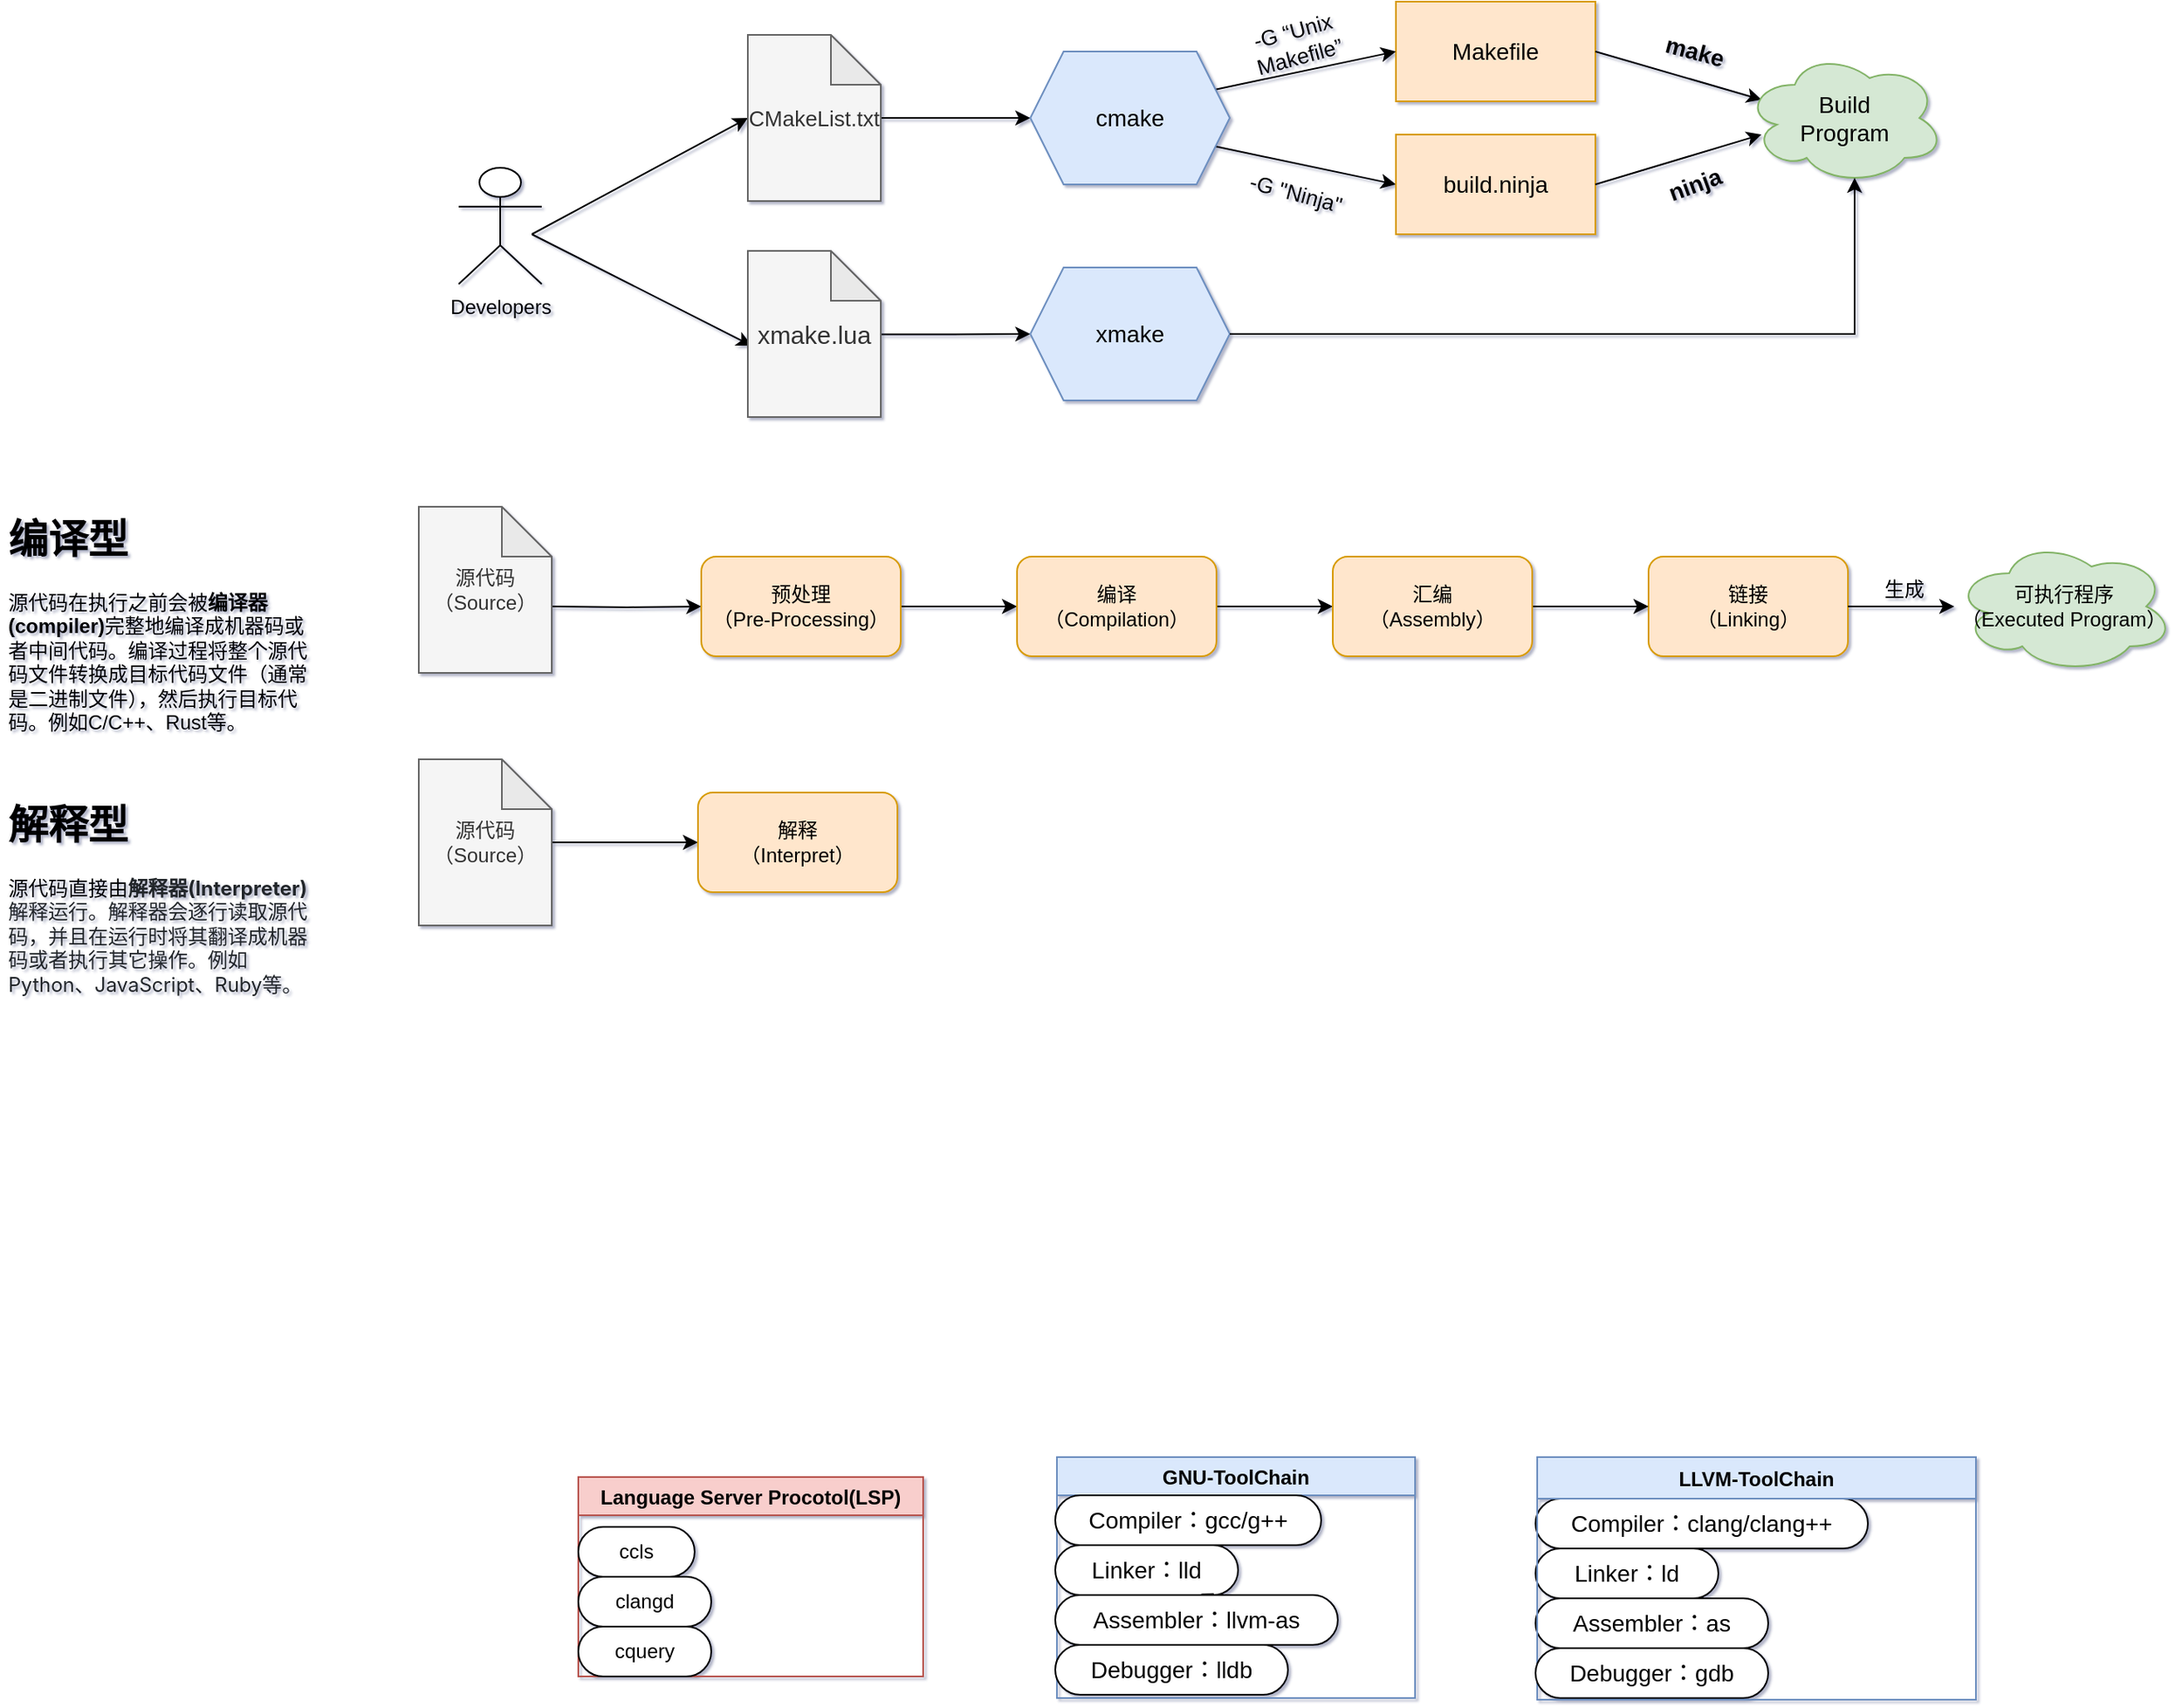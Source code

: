 <mxfile version="23.1.1" type="github" pages="2">
  <diagram name="第 1 页" id="JcHV4UioXyeyqWVosAlf">
    <mxGraphModel dx="2270" dy="717" grid="1" gridSize="12" guides="1" tooltips="1" connect="1" arrows="1" fold="1" page="1" pageScale="1" pageWidth="1169" pageHeight="827" background="#FFFFFF" math="0" shadow="1">
      <root>
        <mxCell id="0" />
        <mxCell id="1" parent="0" />
        <mxCell id="Yn3uJeG1cn9pmbK7-plF-3" value="&lt;font style=&quot;font-size: 14px;&quot;&gt;Makefile&lt;/font&gt;" style="rounded=0;whiteSpace=wrap;html=1;fillColor=#ffe6cc;strokeColor=#d79b00;" parent="1" vertex="1">
          <mxGeometry x="300" y="60" width="120" height="60" as="geometry" />
        </mxCell>
        <mxCell id="Yn3uJeG1cn9pmbK7-plF-7" value="" style="endArrow=classic;html=1;rounded=0;entryX=0;entryY=0.5;entryDx=0;entryDy=0;exitX=1;exitY=0.25;exitDx=0;exitDy=0;" parent="1" source="Yn3uJeG1cn9pmbK7-plF-28" target="Yn3uJeG1cn9pmbK7-plF-3" edge="1">
          <mxGeometry relative="1" as="geometry">
            <mxPoint x="200" y="120" as="sourcePoint" />
            <mxPoint x="300" y="120" as="targetPoint" />
            <Array as="points" />
          </mxGeometry>
        </mxCell>
        <mxCell id="Yn3uJeG1cn9pmbK7-plF-9" value="" style="endArrow=classic;html=1;rounded=0;entryX=0;entryY=0.5;entryDx=0;entryDy=0;exitX=1;exitY=0.75;exitDx=0;exitDy=0;" parent="1" source="Yn3uJeG1cn9pmbK7-plF-28" target="Yn3uJeG1cn9pmbK7-plF-11" edge="1">
          <mxGeometry relative="1" as="geometry">
            <mxPoint x="200" y="145" as="sourcePoint" />
            <mxPoint x="300" y="150" as="targetPoint" />
            <Array as="points" />
          </mxGeometry>
        </mxCell>
        <mxCell id="Yn3uJeG1cn9pmbK7-plF-11" value="&lt;font style=&quot;font-size: 14px;&quot;&gt;build.ninja&lt;/font&gt;" style="rounded=0;whiteSpace=wrap;html=1;fillColor=#ffe6cc;strokeColor=#d79b00;" parent="1" vertex="1">
          <mxGeometry x="300" y="140" width="120" height="60" as="geometry" />
        </mxCell>
        <mxCell id="Yn3uJeG1cn9pmbK7-plF-13" value="-G “Unix Makefile”" style="text;html=1;strokeColor=none;fillColor=none;align=center;verticalAlign=middle;whiteSpace=wrap;rounded=0;rotation=-15;fontSize=13;" parent="1" vertex="1">
          <mxGeometry x="205" y="70" width="70" height="30" as="geometry" />
        </mxCell>
        <mxCell id="Yn3uJeG1cn9pmbK7-plF-14" value="-G &quot;Ninja&quot;" style="text;html=1;strokeColor=none;fillColor=none;align=center;verticalAlign=middle;whiteSpace=wrap;rounded=0;rotation=15;fontSize=13;" parent="1" vertex="1">
          <mxGeometry x="210" y="160" width="60" height="30" as="geometry" />
        </mxCell>
        <mxCell id="Yn3uJeG1cn9pmbK7-plF-16" value="" style="endArrow=classic;html=1;rounded=0;exitX=1;exitY=0.5;exitDx=0;exitDy=0;" parent="1" source="Yn3uJeG1cn9pmbK7-plF-3" edge="1">
          <mxGeometry relative="1" as="geometry">
            <mxPoint x="420" y="119" as="sourcePoint" />
            <mxPoint x="520" y="119" as="targetPoint" />
            <Array as="points" />
          </mxGeometry>
        </mxCell>
        <mxCell id="Yn3uJeG1cn9pmbK7-plF-18" value="" style="endArrow=classic;html=1;rounded=0;exitX=1;exitY=0.5;exitDx=0;exitDy=0;" parent="1" source="Yn3uJeG1cn9pmbK7-plF-11" edge="1">
          <mxGeometry relative="1" as="geometry">
            <mxPoint x="420" y="140" as="sourcePoint" />
            <mxPoint x="520" y="140" as="targetPoint" />
          </mxGeometry>
        </mxCell>
        <mxCell id="Yn3uJeG1cn9pmbK7-plF-21" value="&lt;b&gt;&lt;font style=&quot;font-size: 14px;&quot;&gt;make&lt;/font&gt;&lt;/b&gt;" style="text;html=1;strokeColor=none;fillColor=none;align=center;verticalAlign=middle;whiteSpace=wrap;rounded=0;rotation=15;" parent="1" vertex="1">
          <mxGeometry x="450" y="75" width="60" height="30" as="geometry" />
        </mxCell>
        <mxCell id="Yn3uJeG1cn9pmbK7-plF-22" value="&lt;b style=&quot;font-size: 14px;&quot;&gt;ninja&lt;/b&gt;" style="text;html=1;strokeColor=none;fillColor=none;align=center;verticalAlign=middle;whiteSpace=wrap;rounded=0;rotation=-20;fontSize=14;" parent="1" vertex="1">
          <mxGeometry x="450" y="155" width="60" height="30" as="geometry" />
        </mxCell>
        <mxCell id="Yn3uJeG1cn9pmbK7-plF-24" value="" style="edgeStyle=orthogonalEdgeStyle;rounded=0;orthogonalLoop=1;jettySize=auto;html=1;" parent="1" source="6qFaOdgSsqMaid08nfDN-1" edge="1">
          <mxGeometry relative="1" as="geometry">
            <mxPoint x="80" y="130" as="targetPoint" />
            <mxPoint x="30" y="130" as="sourcePoint" />
          </mxGeometry>
        </mxCell>
        <mxCell id="Yn3uJeG1cn9pmbK7-plF-27" value="" style="edgeStyle=orthogonalEdgeStyle;rounded=0;orthogonalLoop=1;jettySize=auto;html=1;exitX=0.979;exitY=0.503;exitDx=0;exitDy=0;exitPerimeter=0;" parent="1" source="6qFaOdgSsqMaid08nfDN-2" edge="1">
          <mxGeometry relative="1" as="geometry">
            <mxPoint x="80" y="260" as="targetPoint" />
            <mxPoint x="30" y="260" as="sourcePoint" />
          </mxGeometry>
        </mxCell>
        <mxCell id="Yn3uJeG1cn9pmbK7-plF-28" value="&lt;font style=&quot;font-size: 14px;&quot;&gt;cmake&lt;/font&gt;" style="shape=hexagon;perimeter=hexagonPerimeter2;whiteSpace=wrap;html=1;fixedSize=1;fillColor=#dae8fc;strokeColor=#6c8ebf;" parent="1" vertex="1">
          <mxGeometry x="80" y="90" width="120" height="80" as="geometry" />
        </mxCell>
        <mxCell id="Yn3uJeG1cn9pmbK7-plF-29" value="&lt;font style=&quot;font-size: 14px;&quot;&gt;xmake&lt;/font&gt;" style="shape=hexagon;perimeter=hexagonPerimeter2;whiteSpace=wrap;html=1;fixedSize=1;fillColor=#dae8fc;strokeColor=#6c8ebf;" parent="1" vertex="1">
          <mxGeometry x="80" y="220" width="120" height="80" as="geometry" />
        </mxCell>
        <mxCell id="Yn3uJeG1cn9pmbK7-plF-30" value="&lt;font style=&quot;font-size: 14px;&quot;&gt;Build&lt;br&gt;Program&lt;/font&gt;" style="ellipse;shape=cloud;whiteSpace=wrap;html=1;fillColor=#d5e8d4;strokeColor=#82b366;" parent="1" vertex="1">
          <mxGeometry x="510" y="90" width="120" height="80" as="geometry" />
        </mxCell>
        <mxCell id="Yn3uJeG1cn9pmbK7-plF-31" value="" style="endArrow=classic;html=1;rounded=0;exitX=1;exitY=0.5;exitDx=0;exitDy=0;entryX=0.55;entryY=0.95;entryDx=0;entryDy=0;entryPerimeter=0;" parent="1" source="Yn3uJeG1cn9pmbK7-plF-29" target="Yn3uJeG1cn9pmbK7-plF-30" edge="1">
          <mxGeometry relative="1" as="geometry">
            <mxPoint x="240" y="260" as="sourcePoint" />
            <mxPoint x="570" y="260" as="targetPoint" />
            <Array as="points">
              <mxPoint x="576" y="260" />
            </Array>
          </mxGeometry>
        </mxCell>
        <mxCell id="Yn3uJeG1cn9pmbK7-plF-33" value="Developers" style="shape=umlActor;verticalLabelPosition=bottom;verticalAlign=top;html=1;outlineConnect=0;" parent="1" vertex="1">
          <mxGeometry x="-264" y="160" width="50" height="70" as="geometry" />
        </mxCell>
        <mxCell id="Yn3uJeG1cn9pmbK7-plF-36" value="" style="endArrow=classic;html=1;rounded=0;entryX=0;entryY=0.5;entryDx=0;entryDy=0;" parent="1" edge="1">
          <mxGeometry relative="1" as="geometry">
            <mxPoint x="-220" y="200" as="sourcePoint" />
            <mxPoint x="-90" y="130" as="targetPoint" />
          </mxGeometry>
        </mxCell>
        <mxCell id="Yn3uJeG1cn9pmbK7-plF-38" value="" style="endArrow=classic;html=1;rounded=0;entryX=0.019;entryY=0.617;entryDx=0;entryDy=0;entryPerimeter=0;" parent="1" edge="1">
          <mxGeometry relative="1" as="geometry">
            <mxPoint x="-220" y="200" as="sourcePoint" />
            <mxPoint x="-87.72" y="267.02" as="targetPoint" />
          </mxGeometry>
        </mxCell>
        <mxCell id="Yn3uJeG1cn9pmbK7-plF-145" value="GNU-ToolChain" style="swimlane;fillColor=#dae8fc;strokeColor=#6c8ebf;labelBackgroundColor=none;" parent="1" vertex="1">
          <mxGeometry x="96" y="936" width="215.5" height="145" as="geometry" />
        </mxCell>
        <mxCell id="Yn3uJeG1cn9pmbK7-plF-67" value="&lt;font style=&quot;font-size: 14px;&quot;&gt;Compiler：gcc/g++&lt;/font&gt;" style="whiteSpace=wrap;html=1;rounded=1;arcSize=50;align=center;verticalAlign=middle;strokeWidth=1;autosize=1;spacing=4;treeFolding=1;treeMoving=1;newEdgeStyle={&quot;edgeStyle&quot;:&quot;entityRelationEdgeStyle&quot;,&quot;startArrow&quot;:&quot;none&quot;,&quot;endArrow&quot;:&quot;none&quot;,&quot;segment&quot;:10,&quot;curved&quot;:1,&quot;sourcePerimeterSpacing&quot;:0,&quot;targetPerimeterSpacing&quot;:0};" parent="Yn3uJeG1cn9pmbK7-plF-145" vertex="1">
          <mxGeometry x="-1" y="23" width="160" height="30" as="geometry" />
        </mxCell>
        <mxCell id="Yn3uJeG1cn9pmbK7-plF-69" value="&lt;font style=&quot;font-size: 14px;&quot;&gt;Linker：lld&lt;/font&gt;" style="whiteSpace=wrap;html=1;rounded=1;arcSize=50;align=center;verticalAlign=middle;strokeWidth=1;autosize=1;spacing=4;treeFolding=1;treeMoving=1;newEdgeStyle={&quot;edgeStyle&quot;:&quot;entityRelationEdgeStyle&quot;,&quot;startArrow&quot;:&quot;none&quot;,&quot;endArrow&quot;:&quot;none&quot;,&quot;segment&quot;:10,&quot;curved&quot;:1,&quot;sourcePerimeterSpacing&quot;:0,&quot;targetPerimeterSpacing&quot;:0};" parent="Yn3uJeG1cn9pmbK7-plF-145" vertex="1">
          <mxGeometry x="-1" y="53" width="110" height="30" as="geometry" />
        </mxCell>
        <mxCell id="Yn3uJeG1cn9pmbK7-plF-71" value="&lt;font style=&quot;font-size: 14px;&quot;&gt;Assembler：llvm-as&lt;/font&gt;" style="whiteSpace=wrap;html=1;rounded=1;arcSize=50;align=center;verticalAlign=middle;strokeWidth=1;autosize=1;spacing=4;treeFolding=1;treeMoving=1;newEdgeStyle={&quot;edgeStyle&quot;:&quot;entityRelationEdgeStyle&quot;,&quot;startArrow&quot;:&quot;none&quot;,&quot;endArrow&quot;:&quot;none&quot;,&quot;segment&quot;:10,&quot;curved&quot;:1,&quot;sourcePerimeterSpacing&quot;:0,&quot;targetPerimeterSpacing&quot;:0};" parent="Yn3uJeG1cn9pmbK7-plF-145" vertex="1">
          <mxGeometry x="-1" y="83" width="170" height="30" as="geometry" />
        </mxCell>
        <mxCell id="Yn3uJeG1cn9pmbK7-plF-75" value="&lt;font style=&quot;font-size: 14px;&quot;&gt;Debugger：lldb&lt;/font&gt;" style="whiteSpace=wrap;html=1;rounded=1;arcSize=50;align=center;verticalAlign=middle;strokeWidth=1;autosize=1;spacing=4;treeFolding=1;treeMoving=1;newEdgeStyle={&quot;edgeStyle&quot;:&quot;entityRelationEdgeStyle&quot;,&quot;startArrow&quot;:&quot;none&quot;,&quot;endArrow&quot;:&quot;none&quot;,&quot;segment&quot;:10,&quot;curved&quot;:1,&quot;sourcePerimeterSpacing&quot;:0,&quot;targetPerimeterSpacing&quot;:0};" parent="Yn3uJeG1cn9pmbK7-plF-145" vertex="1">
          <mxGeometry x="-1" y="113" width="140" height="30" as="geometry" />
        </mxCell>
        <mxCell id="Yn3uJeG1cn9pmbK7-plF-77" style="edgeStyle=entityRelationEdgeStyle;rounded=0;orthogonalLoop=1;jettySize=auto;html=1;startArrow=none;endArrow=none;segment=10;curved=1;sourcePerimeterSpacing=0;targetPerimeterSpacing=0;exitX=0.75;exitY=1;exitDx=0;exitDy=0;entryX=0.867;entryY=0.978;entryDx=0;entryDy=0;entryPerimeter=0;" parent="Yn3uJeG1cn9pmbK7-plF-145" source="Yn3uJeG1cn9pmbK7-plF-69" target="Yn3uJeG1cn9pmbK7-plF-69" edge="1">
          <mxGeometry relative="1" as="geometry" />
        </mxCell>
        <mxCell id="Yn3uJeG1cn9pmbK7-plF-146" value="Language Server Procotol(LSP)" style="swimlane;labelBackgroundColor=none;fillColor=#f8cecc;strokeColor=#b85450;" parent="1" vertex="1">
          <mxGeometry x="-192" y="948" width="207.5" height="120" as="geometry" />
        </mxCell>
        <mxCell id="Yn3uJeG1cn9pmbK7-plF-150" value="clangd" style="whiteSpace=wrap;html=1;rounded=1;arcSize=50;align=center;verticalAlign=middle;strokeWidth=1;autosize=1;spacing=4;treeFolding=1;treeMoving=1;newEdgeStyle={&quot;edgeStyle&quot;:&quot;entityRelationEdgeStyle&quot;,&quot;startArrow&quot;:&quot;none&quot;,&quot;endArrow&quot;:&quot;none&quot;,&quot;segment&quot;:10,&quot;curved&quot;:1,&quot;sourcePerimeterSpacing&quot;:0,&quot;targetPerimeterSpacing&quot;:0};" parent="Yn3uJeG1cn9pmbK7-plF-146" vertex="1">
          <mxGeometry y="60" width="80" height="30" as="geometry" />
        </mxCell>
        <mxCell id="Yn3uJeG1cn9pmbK7-plF-151" value="ccls" style="whiteSpace=wrap;html=1;rounded=1;arcSize=50;align=center;verticalAlign=middle;strokeWidth=1;autosize=1;spacing=4;treeFolding=1;treeMoving=1;newEdgeStyle={&quot;edgeStyle&quot;:&quot;entityRelationEdgeStyle&quot;,&quot;startArrow&quot;:&quot;none&quot;,&quot;endArrow&quot;:&quot;none&quot;,&quot;segment&quot;:10,&quot;curved&quot;:1,&quot;sourcePerimeterSpacing&quot;:0,&quot;targetPerimeterSpacing&quot;:0};" parent="Yn3uJeG1cn9pmbK7-plF-146" vertex="1">
          <mxGeometry y="30" width="70" height="30" as="geometry" />
        </mxCell>
        <mxCell id="Yn3uJeG1cn9pmbK7-plF-149" value="cquery" style="whiteSpace=wrap;html=1;rounded=1;arcSize=50;align=center;verticalAlign=middle;strokeWidth=1;autosize=1;spacing=4;treeFolding=1;treeMoving=1;newEdgeStyle={&quot;edgeStyle&quot;:&quot;entityRelationEdgeStyle&quot;,&quot;startArrow&quot;:&quot;none&quot;,&quot;endArrow&quot;:&quot;none&quot;,&quot;segment&quot;:10,&quot;curved&quot;:1,&quot;sourcePerimeterSpacing&quot;:0,&quot;targetPerimeterSpacing&quot;:0};" parent="Yn3uJeG1cn9pmbK7-plF-146" vertex="1">
          <mxGeometry y="90" width="80" height="30" as="geometry" />
        </mxCell>
        <mxCell id="6qFaOdgSsqMaid08nfDN-1" value="&lt;font style=&quot;font-size: 13px;&quot;&gt;CMakeList.txt&lt;/font&gt;" style="shape=note;whiteSpace=wrap;html=1;backgroundOutline=1;darkOpacity=0.05;fillColor=#f5f5f5;fontColor=#333333;strokeColor=#666666;" vertex="1" parent="1">
          <mxGeometry x="-90" y="80" width="80" height="100" as="geometry" />
        </mxCell>
        <mxCell id="6qFaOdgSsqMaid08nfDN-2" value="&lt;font style=&quot;font-size: 15px;&quot;&gt;xmake.lua&lt;/font&gt;" style="shape=note;whiteSpace=wrap;html=1;backgroundOutline=1;darkOpacity=0.05;fillColor=#f5f5f5;fontColor=#333333;strokeColor=#666666;" vertex="1" parent="1">
          <mxGeometry x="-90" y="210" width="80" height="100" as="geometry" />
        </mxCell>
        <mxCell id="6qFaOdgSsqMaid08nfDN-5" value="" style="edgeStyle=orthogonalEdgeStyle;rounded=0;orthogonalLoop=1;jettySize=auto;html=1;" edge="1" parent="1" target="6qFaOdgSsqMaid08nfDN-4">
          <mxGeometry relative="1" as="geometry">
            <mxPoint x="-208" y="424" as="sourcePoint" />
          </mxGeometry>
        </mxCell>
        <mxCell id="6qFaOdgSsqMaid08nfDN-7" value="" style="edgeStyle=orthogonalEdgeStyle;rounded=0;orthogonalLoop=1;jettySize=auto;html=1;" edge="1" parent="1" source="6qFaOdgSsqMaid08nfDN-4" target="6qFaOdgSsqMaid08nfDN-6">
          <mxGeometry relative="1" as="geometry" />
        </mxCell>
        <mxCell id="6qFaOdgSsqMaid08nfDN-4" value="预处理&lt;br&gt;（Pre-Processing）" style="rounded=1;whiteSpace=wrap;html=1;fillColor=#ffe6cc;strokeColor=#d79b00;gradientColor=none;" vertex="1" parent="1">
          <mxGeometry x="-118" y="394" width="120" height="60" as="geometry" />
        </mxCell>
        <mxCell id="6qFaOdgSsqMaid08nfDN-20" value="" style="edgeStyle=orthogonalEdgeStyle;rounded=0;orthogonalLoop=1;jettySize=auto;html=1;" edge="1" parent="1" source="6qFaOdgSsqMaid08nfDN-6" target="6qFaOdgSsqMaid08nfDN-19">
          <mxGeometry relative="1" as="geometry" />
        </mxCell>
        <mxCell id="6qFaOdgSsqMaid08nfDN-6" value="编译&lt;br&gt;（Compilation）" style="rounded=1;whiteSpace=wrap;html=1;fillColor=#ffe6cc;strokeColor=#d79b00;" vertex="1" parent="1">
          <mxGeometry x="72" y="394" width="120" height="60" as="geometry" />
        </mxCell>
        <mxCell id="6qFaOdgSsqMaid08nfDN-8" value="链接&lt;br&gt;（Linking）" style="rounded=1;whiteSpace=wrap;html=1;fillColor=#ffe6cc;strokeColor=#d79b00;" vertex="1" parent="1">
          <mxGeometry x="452" y="394" width="120" height="60" as="geometry" />
        </mxCell>
        <mxCell id="6qFaOdgSsqMaid08nfDN-12" value="源代码&lt;br&gt;（Source）" style="shape=note;whiteSpace=wrap;html=1;backgroundOutline=1;darkOpacity=0.05;fillColor=#f5f5f5;fontColor=#333333;strokeColor=#666666;" vertex="1" parent="1">
          <mxGeometry x="-288" y="364" width="80" height="100" as="geometry" />
        </mxCell>
        <mxCell id="6qFaOdgSsqMaid08nfDN-13" value="可执行程序&lt;br&gt;（Executed Program）" style="ellipse;shape=cloud;whiteSpace=wrap;html=1;fillColor=#d5e8d4;strokeColor=#82b366;" vertex="1" parent="1">
          <mxGeometry x="636" y="384" width="132" height="80" as="geometry" />
        </mxCell>
        <mxCell id="6qFaOdgSsqMaid08nfDN-22" style="edgeStyle=orthogonalEdgeStyle;rounded=0;orthogonalLoop=1;jettySize=auto;html=1;exitX=1;exitY=0.5;exitDx=0;exitDy=0;" edge="1" parent="1" source="6qFaOdgSsqMaid08nfDN-8" target="6qFaOdgSsqMaid08nfDN-13">
          <mxGeometry relative="1" as="geometry">
            <mxPoint x="585" y="424" as="sourcePoint" />
            <mxPoint x="660" y="420" as="targetPoint" />
          </mxGeometry>
        </mxCell>
        <mxCell id="6qFaOdgSsqMaid08nfDN-23" value="" style="group" vertex="1" connectable="0" parent="1">
          <mxGeometry x="384" y="936" width="265" height="146" as="geometry" />
        </mxCell>
        <mxCell id="Yn3uJeG1cn9pmbK7-plF-56" value="&lt;font style=&quot;font-size: 14px;&quot;&gt;Compiler：clang/clang++&lt;/font&gt;" style="whiteSpace=wrap;html=1;rounded=1;arcSize=50;align=center;verticalAlign=middle;strokeWidth=1;autosize=1;spacing=4;treeFolding=1;treeMoving=1;newEdgeStyle={&quot;edgeStyle&quot;:&quot;entityRelationEdgeStyle&quot;,&quot;startArrow&quot;:&quot;none&quot;,&quot;endArrow&quot;:&quot;none&quot;,&quot;segment&quot;:10,&quot;curved&quot;:1,&quot;sourcePerimeterSpacing&quot;:0,&quot;targetPerimeterSpacing&quot;:0};" parent="6qFaOdgSsqMaid08nfDN-23" vertex="1">
          <mxGeometry y="25" width="200" height="30" as="geometry" />
        </mxCell>
        <mxCell id="Yn3uJeG1cn9pmbK7-plF-62" value="&lt;font style=&quot;font-size: 14px;&quot;&gt;Linker：ld&lt;/font&gt;" style="whiteSpace=wrap;html=1;rounded=1;arcSize=50;align=center;verticalAlign=middle;strokeWidth=1;autosize=1;spacing=4;treeFolding=1;treeMoving=1;newEdgeStyle={&quot;edgeStyle&quot;:&quot;entityRelationEdgeStyle&quot;,&quot;startArrow&quot;:&quot;none&quot;,&quot;endArrow&quot;:&quot;none&quot;,&quot;segment&quot;:10,&quot;curved&quot;:1,&quot;sourcePerimeterSpacing&quot;:0,&quot;targetPerimeterSpacing&quot;:0};" parent="6qFaOdgSsqMaid08nfDN-23" vertex="1">
          <mxGeometry y="55" width="110" height="30" as="geometry" />
        </mxCell>
        <mxCell id="Yn3uJeG1cn9pmbK7-plF-65" value="&lt;font style=&quot;font-size: 14px;&quot;&gt;Assembler：as&lt;/font&gt;" style="whiteSpace=wrap;html=1;rounded=1;arcSize=50;align=center;verticalAlign=middle;strokeWidth=1;autosize=1;spacing=4;treeFolding=1;treeMoving=1;newEdgeStyle={&quot;edgeStyle&quot;:&quot;entityRelationEdgeStyle&quot;,&quot;startArrow&quot;:&quot;none&quot;,&quot;endArrow&quot;:&quot;none&quot;,&quot;segment&quot;:10,&quot;curved&quot;:1,&quot;sourcePerimeterSpacing&quot;:0,&quot;targetPerimeterSpacing&quot;:0};" parent="6qFaOdgSsqMaid08nfDN-23" vertex="1">
          <mxGeometry y="85" width="140" height="30" as="geometry" />
        </mxCell>
        <mxCell id="Yn3uJeG1cn9pmbK7-plF-144" value="LLVM-ToolChain" style="swimlane;fillColor=#dae8fc;strokeColor=#6c8ebf;startSize=25;" parent="6qFaOdgSsqMaid08nfDN-23" vertex="1">
          <mxGeometry x="1" width="264" height="146" as="geometry" />
        </mxCell>
        <mxCell id="Yn3uJeG1cn9pmbK7-plF-73" value="&lt;font style=&quot;font-size: 14px;&quot;&gt;Debugger：gdb&lt;/font&gt;" style="whiteSpace=wrap;html=1;rounded=1;arcSize=50;align=center;verticalAlign=middle;strokeWidth=1;autosize=1;spacing=4;treeFolding=1;treeMoving=1;newEdgeStyle={&quot;edgeStyle&quot;:&quot;entityRelationEdgeStyle&quot;,&quot;startArrow&quot;:&quot;none&quot;,&quot;endArrow&quot;:&quot;none&quot;,&quot;segment&quot;:10,&quot;curved&quot;:1,&quot;sourcePerimeterSpacing&quot;:0,&quot;targetPerimeterSpacing&quot;:0};" parent="6qFaOdgSsqMaid08nfDN-23" vertex="1">
          <mxGeometry y="115" width="140" height="30" as="geometry" />
        </mxCell>
        <mxCell id="6qFaOdgSsqMaid08nfDN-15" value="流程背景" parent="0" />
        <mxCell id="6qFaOdgSsqMaid08nfDN-21" style="edgeStyle=orthogonalEdgeStyle;rounded=0;orthogonalLoop=1;jettySize=auto;html=1;exitX=1;exitY=0.5;exitDx=0;exitDy=0;entryX=0;entryY=0.5;entryDx=0;entryDy=0;" edge="1" parent="6qFaOdgSsqMaid08nfDN-15" source="6qFaOdgSsqMaid08nfDN-19" target="6qFaOdgSsqMaid08nfDN-8">
          <mxGeometry relative="1" as="geometry" />
        </mxCell>
        <mxCell id="6qFaOdgSsqMaid08nfDN-19" value="汇编&lt;br&gt;（Assembly）" style="rounded=1;whiteSpace=wrap;html=1;fillColor=#ffe6cc;strokeColor=#d79b00;" vertex="1" parent="6qFaOdgSsqMaid08nfDN-15">
          <mxGeometry x="262" y="394" width="120" height="60" as="geometry" />
        </mxCell>
        <mxCell id="6qFaOdgSsqMaid08nfDN-26" value="" style="edgeStyle=orthogonalEdgeStyle;rounded=0;orthogonalLoop=1;jettySize=auto;html=1;" edge="1" parent="6qFaOdgSsqMaid08nfDN-15" source="6qFaOdgSsqMaid08nfDN-24" target="6qFaOdgSsqMaid08nfDN-25">
          <mxGeometry relative="1" as="geometry" />
        </mxCell>
        <mxCell id="6qFaOdgSsqMaid08nfDN-24" value="源代码&lt;br&gt;（Source）" style="shape=note;whiteSpace=wrap;html=1;backgroundOutline=1;darkOpacity=0.05;fillColor=#f5f5f5;fontColor=#333333;strokeColor=#666666;" vertex="1" parent="6qFaOdgSsqMaid08nfDN-15">
          <mxGeometry x="-288" y="516" width="80" height="100" as="geometry" />
        </mxCell>
        <mxCell id="6qFaOdgSsqMaid08nfDN-25" value="解释&lt;br&gt;（Interpret）" style="whiteSpace=wrap;html=1;rounded=1;fillColor=#ffe6cc;strokeColor=#d79b00;" vertex="1" parent="6qFaOdgSsqMaid08nfDN-15">
          <mxGeometry x="-120" y="536" width="120" height="60" as="geometry" />
        </mxCell>
        <mxCell id="6qFaOdgSsqMaid08nfDN-27" value="&lt;h1&gt;编译型&lt;/h1&gt;&lt;p&gt;源代码在执行之前会被&lt;b&gt;编译器(compiler)&lt;/b&gt;完整地编译成机器码或者中间代码。编译过程将整个源代码文件转换成目标代码文件（通常是二进制文件），然后执行目标代码。例如C/C++、Rust等。&lt;br&gt;&lt;/p&gt;" style="text;html=1;strokeColor=none;fillColor=none;spacing=5;spacingTop=-20;whiteSpace=wrap;overflow=hidden;rounded=0;" vertex="1" parent="6qFaOdgSsqMaid08nfDN-15">
          <mxGeometry x="-540" y="364" width="192" height="140" as="geometry" />
        </mxCell>
        <mxCell id="6qFaOdgSsqMaid08nfDN-28" value="&lt;h1&gt;解释型&lt;/h1&gt;&lt;p style=&quot;&quot;&gt;源代码直接由&lt;span style=&quot;box-sizing: border-box; font-weight: bolder; color: rgb(33, 37, 41); font-family: -apple-system, BlinkMacSystemFont, &amp;quot;Segoe UI&amp;quot;, Roboto, &amp;quot;Helvetica Neue&amp;quot;, Arial, &amp;quot;Noto Sans&amp;quot;, &amp;quot;Liberation Sans&amp;quot;, sans-serif, &amp;quot;Apple Color Emoji&amp;quot;, &amp;quot;Segoe UI Emoji&amp;quot;, &amp;quot;Segoe UI Symbol&amp;quot;, &amp;quot;Noto Color Emoji&amp;quot;;&quot;&gt;解释器(Interpreter)&lt;/span&gt;&lt;span style=&quot;color: rgb(33, 37, 41); font-family: -apple-system, BlinkMacSystemFont, &amp;quot;Segoe UI&amp;quot;, Roboto, &amp;quot;Helvetica Neue&amp;quot;, Arial, &amp;quot;Noto Sans&amp;quot;, &amp;quot;Liberation Sans&amp;quot;, sans-serif, &amp;quot;Apple Color Emoji&amp;quot;, &amp;quot;Segoe UI Emoji&amp;quot;, &amp;quot;Segoe UI Symbol&amp;quot;, &amp;quot;Noto Color Emoji&amp;quot;;&quot;&gt;解释运行。解释器会逐行读取源代码，并且在运行时将其翻译成机器码或者执行其它操作。例如Python、JavaScript、Ruby等。&lt;/span&gt;&lt;/p&gt;" style="text;html=1;strokeColor=none;fillColor=none;spacing=5;spacingTop=-20;whiteSpace=wrap;overflow=hidden;rounded=0;" vertex="1" parent="6qFaOdgSsqMaid08nfDN-15">
          <mxGeometry x="-540" y="536" width="192" height="136" as="geometry" />
        </mxCell>
        <mxCell id="6qFaOdgSsqMaid08nfDN-29" value="生成" style="text;html=1;strokeColor=none;fillColor=none;align=center;verticalAlign=middle;whiteSpace=wrap;rounded=0;" vertex="1" parent="6qFaOdgSsqMaid08nfDN-15">
          <mxGeometry x="576" y="399" width="60" height="30" as="geometry" />
        </mxCell>
      </root>
    </mxGraphModel>
  </diagram>
  <diagram id="wxB5nqAfp5eWNUhtXlEy" name="第 2 页">
    <mxGraphModel dx="1106" dy="717" grid="1" gridSize="12" guides="1" tooltips="1" connect="1" arrows="1" fold="1" page="1" pageScale="1" pageWidth="1169" pageHeight="827" math="0" shadow="0">
      <root>
        <mxCell id="0" />
        <mxCell id="1" parent="0" />
      </root>
    </mxGraphModel>
  </diagram>
</mxfile>

